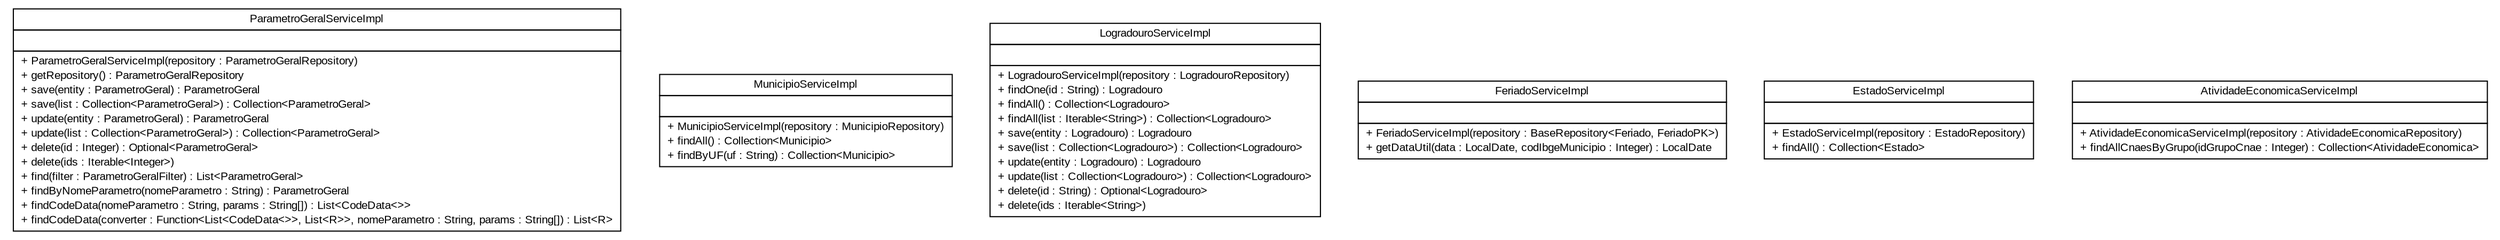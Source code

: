 #!/usr/local/bin/dot
#
# Class diagram 
# Generated by UMLGraph version R5_6 (http://www.umlgraph.org/)
#

digraph G {
	edge [fontname="arial",fontsize=10,labelfontname="arial",labelfontsize=10];
	node [fontname="arial",fontsize=10,shape=plaintext];
	nodesep=0.25;
	ranksep=0.5;
	// br.gov.to.sefaz.par.gestao.business.service.impl.ParametroGeralServiceImpl
	c85733 [label=<<table title="br.gov.to.sefaz.par.gestao.business.service.impl.ParametroGeralServiceImpl" border="0" cellborder="1" cellspacing="0" cellpadding="2" port="p" href="./ParametroGeralServiceImpl.html">
		<tr><td><table border="0" cellspacing="0" cellpadding="1">
<tr><td align="center" balign="center"> ParametroGeralServiceImpl </td></tr>
		</table></td></tr>
		<tr><td><table border="0" cellspacing="0" cellpadding="1">
<tr><td align="left" balign="left">  </td></tr>
		</table></td></tr>
		<tr><td><table border="0" cellspacing="0" cellpadding="1">
<tr><td align="left" balign="left"> + ParametroGeralServiceImpl(repository : ParametroGeralRepository) </td></tr>
<tr><td align="left" balign="left"> + getRepository() : ParametroGeralRepository </td></tr>
<tr><td align="left" balign="left"> + save(entity : ParametroGeral) : ParametroGeral </td></tr>
<tr><td align="left" balign="left"> + save(list : Collection&lt;ParametroGeral&gt;) : Collection&lt;ParametroGeral&gt; </td></tr>
<tr><td align="left" balign="left"> + update(entity : ParametroGeral) : ParametroGeral </td></tr>
<tr><td align="left" balign="left"> + update(list : Collection&lt;ParametroGeral&gt;) : Collection&lt;ParametroGeral&gt; </td></tr>
<tr><td align="left" balign="left"> + delete(id : Integer) : Optional&lt;ParametroGeral&gt; </td></tr>
<tr><td align="left" balign="left"> + delete(ids : Iterable&lt;Integer&gt;) </td></tr>
<tr><td align="left" balign="left"> + find(filter : ParametroGeralFilter) : List&lt;ParametroGeral&gt; </td></tr>
<tr><td align="left" balign="left"> + findByNomeParametro(nomeParametro : String) : ParametroGeral </td></tr>
<tr><td align="left" balign="left"> + findCodeData(nomeParametro : String, params : String[]) : List&lt;CodeData&lt;&gt;&gt; </td></tr>
<tr><td align="left" balign="left"> + findCodeData(converter : Function&lt;List&lt;CodeData&lt;&gt;&gt;, List&lt;R&gt;&gt;, nomeParametro : String, params : String[]) : List&lt;R&gt; </td></tr>
		</table></td></tr>
		</table>>, URL="./ParametroGeralServiceImpl.html", fontname="arial", fontcolor="black", fontsize=10.0];
	// br.gov.to.sefaz.par.gestao.business.service.impl.MunicipioServiceImpl
	c85734 [label=<<table title="br.gov.to.sefaz.par.gestao.business.service.impl.MunicipioServiceImpl" border="0" cellborder="1" cellspacing="0" cellpadding="2" port="p" href="./MunicipioServiceImpl.html">
		<tr><td><table border="0" cellspacing="0" cellpadding="1">
<tr><td align="center" balign="center"> MunicipioServiceImpl </td></tr>
		</table></td></tr>
		<tr><td><table border="0" cellspacing="0" cellpadding="1">
<tr><td align="left" balign="left">  </td></tr>
		</table></td></tr>
		<tr><td><table border="0" cellspacing="0" cellpadding="1">
<tr><td align="left" balign="left"> + MunicipioServiceImpl(repository : MunicipioRepository) </td></tr>
<tr><td align="left" balign="left"> + findAll() : Collection&lt;Municipio&gt; </td></tr>
<tr><td align="left" balign="left"> + findByUF(uf : String) : Collection&lt;Municipio&gt; </td></tr>
		</table></td></tr>
		</table>>, URL="./MunicipioServiceImpl.html", fontname="arial", fontcolor="black", fontsize=10.0];
	// br.gov.to.sefaz.par.gestao.business.service.impl.LogradouroServiceImpl
	c85735 [label=<<table title="br.gov.to.sefaz.par.gestao.business.service.impl.LogradouroServiceImpl" border="0" cellborder="1" cellspacing="0" cellpadding="2" port="p" href="./LogradouroServiceImpl.html">
		<tr><td><table border="0" cellspacing="0" cellpadding="1">
<tr><td align="center" balign="center"> LogradouroServiceImpl </td></tr>
		</table></td></tr>
		<tr><td><table border="0" cellspacing="0" cellpadding="1">
<tr><td align="left" balign="left">  </td></tr>
		</table></td></tr>
		<tr><td><table border="0" cellspacing="0" cellpadding="1">
<tr><td align="left" balign="left"> + LogradouroServiceImpl(repository : LogradouroRepository) </td></tr>
<tr><td align="left" balign="left"> + findOne(id : String) : Logradouro </td></tr>
<tr><td align="left" balign="left"> + findAll() : Collection&lt;Logradouro&gt; </td></tr>
<tr><td align="left" balign="left"> + findAll(list : Iterable&lt;String&gt;) : Collection&lt;Logradouro&gt; </td></tr>
<tr><td align="left" balign="left"> + save(entity : Logradouro) : Logradouro </td></tr>
<tr><td align="left" balign="left"> + save(list : Collection&lt;Logradouro&gt;) : Collection&lt;Logradouro&gt; </td></tr>
<tr><td align="left" balign="left"> + update(entity : Logradouro) : Logradouro </td></tr>
<tr><td align="left" balign="left"> + update(list : Collection&lt;Logradouro&gt;) : Collection&lt;Logradouro&gt; </td></tr>
<tr><td align="left" balign="left"> + delete(id : String) : Optional&lt;Logradouro&gt; </td></tr>
<tr><td align="left" balign="left"> + delete(ids : Iterable&lt;String&gt;) </td></tr>
		</table></td></tr>
		</table>>, URL="./LogradouroServiceImpl.html", fontname="arial", fontcolor="black", fontsize=10.0];
	// br.gov.to.sefaz.par.gestao.business.service.impl.FeriadoServiceImpl
	c85736 [label=<<table title="br.gov.to.sefaz.par.gestao.business.service.impl.FeriadoServiceImpl" border="0" cellborder="1" cellspacing="0" cellpadding="2" port="p" href="./FeriadoServiceImpl.html">
		<tr><td><table border="0" cellspacing="0" cellpadding="1">
<tr><td align="center" balign="center"> FeriadoServiceImpl </td></tr>
		</table></td></tr>
		<tr><td><table border="0" cellspacing="0" cellpadding="1">
<tr><td align="left" balign="left">  </td></tr>
		</table></td></tr>
		<tr><td><table border="0" cellspacing="0" cellpadding="1">
<tr><td align="left" balign="left"> + FeriadoServiceImpl(repository : BaseRepository&lt;Feriado, FeriadoPK&gt;) </td></tr>
<tr><td align="left" balign="left"> + getDataUtil(data : LocalDate, codIbgeMunicipio : Integer) : LocalDate </td></tr>
		</table></td></tr>
		</table>>, URL="./FeriadoServiceImpl.html", fontname="arial", fontcolor="black", fontsize=10.0];
	// br.gov.to.sefaz.par.gestao.business.service.impl.EstadoServiceImpl
	c85737 [label=<<table title="br.gov.to.sefaz.par.gestao.business.service.impl.EstadoServiceImpl" border="0" cellborder="1" cellspacing="0" cellpadding="2" port="p" href="./EstadoServiceImpl.html">
		<tr><td><table border="0" cellspacing="0" cellpadding="1">
<tr><td align="center" balign="center"> EstadoServiceImpl </td></tr>
		</table></td></tr>
		<tr><td><table border="0" cellspacing="0" cellpadding="1">
<tr><td align="left" balign="left">  </td></tr>
		</table></td></tr>
		<tr><td><table border="0" cellspacing="0" cellpadding="1">
<tr><td align="left" balign="left"> + EstadoServiceImpl(repository : EstadoRepository) </td></tr>
<tr><td align="left" balign="left"> + findAll() : Collection&lt;Estado&gt; </td></tr>
		</table></td></tr>
		</table>>, URL="./EstadoServiceImpl.html", fontname="arial", fontcolor="black", fontsize=10.0];
	// br.gov.to.sefaz.par.gestao.business.service.impl.AtividadeEconomicaServiceImpl
	c85738 [label=<<table title="br.gov.to.sefaz.par.gestao.business.service.impl.AtividadeEconomicaServiceImpl" border="0" cellborder="1" cellspacing="0" cellpadding="2" port="p" href="./AtividadeEconomicaServiceImpl.html">
		<tr><td><table border="0" cellspacing="0" cellpadding="1">
<tr><td align="center" balign="center"> AtividadeEconomicaServiceImpl </td></tr>
		</table></td></tr>
		<tr><td><table border="0" cellspacing="0" cellpadding="1">
<tr><td align="left" balign="left">  </td></tr>
		</table></td></tr>
		<tr><td><table border="0" cellspacing="0" cellpadding="1">
<tr><td align="left" balign="left"> + AtividadeEconomicaServiceImpl(repository : AtividadeEconomicaRepository) </td></tr>
<tr><td align="left" balign="left"> + findAllCnaesByGrupo(idGrupoCnae : Integer) : Collection&lt;AtividadeEconomica&gt; </td></tr>
		</table></td></tr>
		</table>>, URL="./AtividadeEconomicaServiceImpl.html", fontname="arial", fontcolor="black", fontsize=10.0];
}

